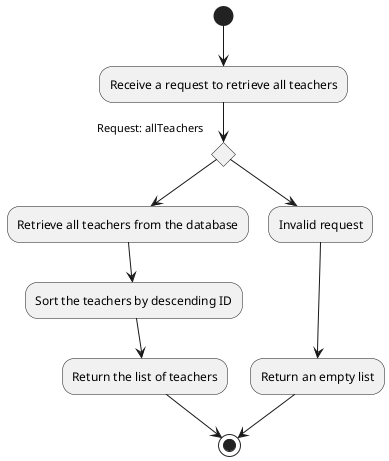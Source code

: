 @startuml

(*) --> "Receive a request to retrieve all teachers"

if "Request: allTeachers" then
    --> "Retrieve all teachers from the database"
    --> "Sort the teachers by descending ID"
    --> "Return the list of teachers"
    --> (*)
else
    --> "Invalid request"
    --> "Return an empty list"
    --> (*)
endif

@enduml
